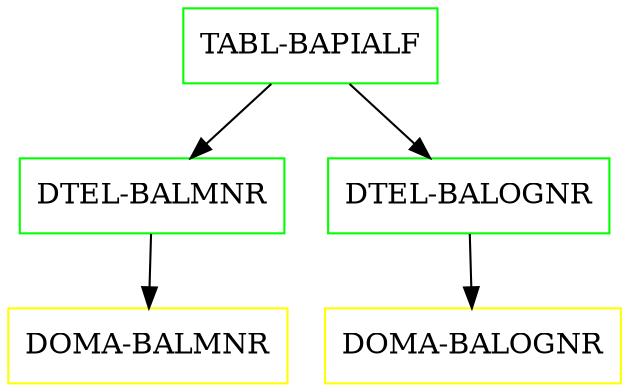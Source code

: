 digraph G {
  "TABL-BAPIALF" [shape=box,color=green];
  "DTEL-BALMNR" [shape=box,color=green,URL="./DTEL_BALMNR.html"];
  "DOMA-BALMNR" [shape=box,color=yellow,URL="./DOMA_BALMNR.html"];
  "DTEL-BALOGNR" [shape=box,color=green,URL="./DTEL_BALOGNR.html"];
  "DOMA-BALOGNR" [shape=box,color=yellow,URL="./DOMA_BALOGNR.html"];
  "TABL-BAPIALF" -> "DTEL-BALOGNR";
  "TABL-BAPIALF" -> "DTEL-BALMNR";
  "DTEL-BALMNR" -> "DOMA-BALMNR";
  "DTEL-BALOGNR" -> "DOMA-BALOGNR";
}
